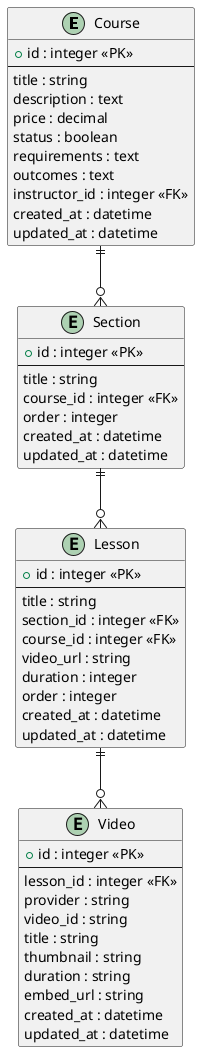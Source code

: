 @startuml Course Content Schema

' Core Entities
entity "Course" {
    + id : integer <<PK>>
    --
    title : string
    description : text
    price : decimal
    status : boolean
    requirements : text
    outcomes : text
    instructor_id : integer <<FK>>
    created_at : datetime
    updated_at : datetime
}

entity "Section" {
    + id : integer <<PK>>
    --
    title : string
    course_id : integer <<FK>>
    order : integer
    created_at : datetime
    updated_at : datetime
}

entity "Lesson" {
    + id : integer <<PK>>
    --
    title : string
    section_id : integer <<FK>>
    course_id : integer <<FK>>
    video_url : string
    duration : integer
    order : integer
    created_at : datetime
    updated_at : datetime
}

entity "Video" {
    + id : integer <<PK>>
    --
    lesson_id : integer <<FK>>
    provider : string
    video_id : string
    title : string
    thumbnail : string
    duration : string
    embed_url : string
    created_at : datetime
    updated_at : datetime
}

' Relationships
Course ||--o{ Section
Section ||--o{ Lesson
Lesson ||--o{ Video

@enduml 